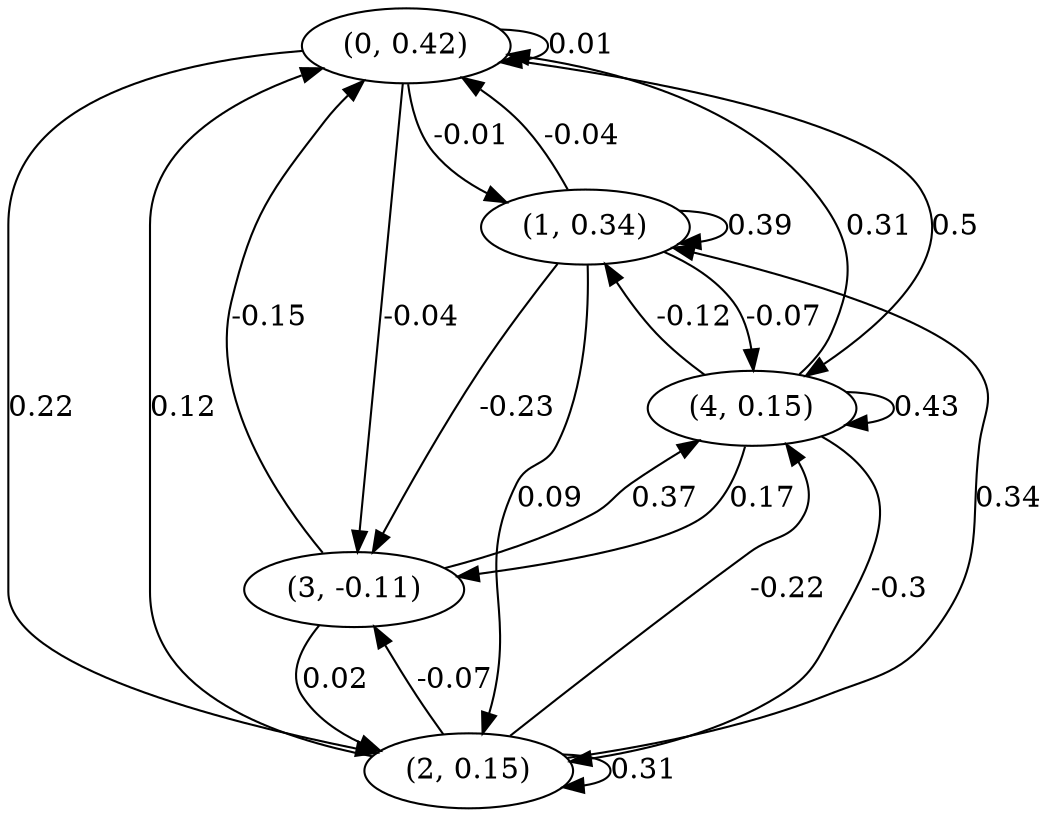 digraph {
    0 [ label = "(0, 0.42)" ]
    1 [ label = "(1, 0.34)" ]
    2 [ label = "(2, 0.15)" ]
    3 [ label = "(3, -0.11)" ]
    4 [ label = "(4, 0.15)" ]
    0 -> 0 [ label = "0.01" ]
    1 -> 1 [ label = "0.39" ]
    2 -> 2 [ label = "0.31" ]
    4 -> 4 [ label = "0.43" ]
    1 -> 0 [ label = "-0.04" ]
    2 -> 0 [ label = "0.12" ]
    3 -> 0 [ label = "-0.15" ]
    4 -> 0 [ label = "0.31" ]
    0 -> 1 [ label = "-0.01" ]
    2 -> 1 [ label = "0.34" ]
    4 -> 1 [ label = "-0.12" ]
    0 -> 2 [ label = "0.22" ]
    1 -> 2 [ label = "0.09" ]
    3 -> 2 [ label = "0.02" ]
    4 -> 2 [ label = "-0.3" ]
    0 -> 3 [ label = "-0.04" ]
    1 -> 3 [ label = "-0.23" ]
    2 -> 3 [ label = "-0.07" ]
    4 -> 3 [ label = "0.17" ]
    0 -> 4 [ label = "0.5" ]
    1 -> 4 [ label = "-0.07" ]
    2 -> 4 [ label = "-0.22" ]
    3 -> 4 [ label = "0.37" ]
}

